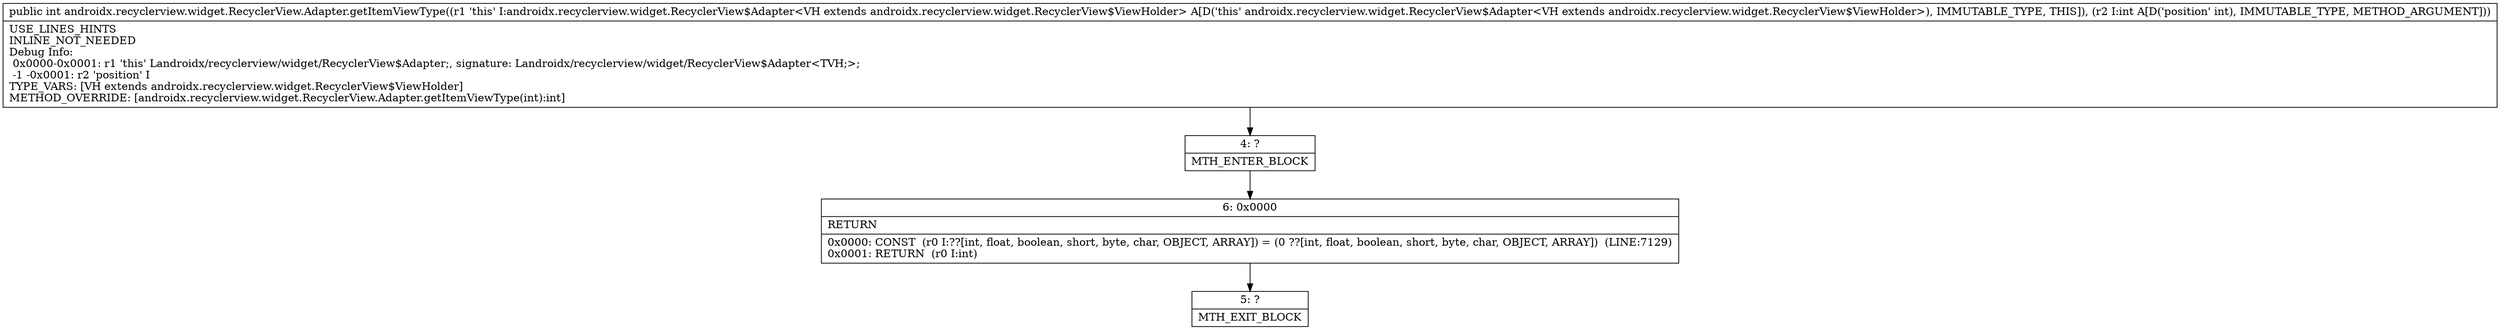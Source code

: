 digraph "CFG forandroidx.recyclerview.widget.RecyclerView.Adapter.getItemViewType(I)I" {
Node_4 [shape=record,label="{4\:\ ?|MTH_ENTER_BLOCK\l}"];
Node_6 [shape=record,label="{6\:\ 0x0000|RETURN\l|0x0000: CONST  (r0 I:??[int, float, boolean, short, byte, char, OBJECT, ARRAY]) = (0 ??[int, float, boolean, short, byte, char, OBJECT, ARRAY])  (LINE:7129)\l0x0001: RETURN  (r0 I:int) \l}"];
Node_5 [shape=record,label="{5\:\ ?|MTH_EXIT_BLOCK\l}"];
MethodNode[shape=record,label="{public int androidx.recyclerview.widget.RecyclerView.Adapter.getItemViewType((r1 'this' I:androidx.recyclerview.widget.RecyclerView$Adapter\<VH extends androidx.recyclerview.widget.RecyclerView$ViewHolder\> A[D('this' androidx.recyclerview.widget.RecyclerView$Adapter\<VH extends androidx.recyclerview.widget.RecyclerView$ViewHolder\>), IMMUTABLE_TYPE, THIS]), (r2 I:int A[D('position' int), IMMUTABLE_TYPE, METHOD_ARGUMENT]))  | USE_LINES_HINTS\lINLINE_NOT_NEEDED\lDebug Info:\l  0x0000\-0x0001: r1 'this' Landroidx\/recyclerview\/widget\/RecyclerView$Adapter;, signature: Landroidx\/recyclerview\/widget\/RecyclerView$Adapter\<TVH;\>;\l  \-1 \-0x0001: r2 'position' I\lTYPE_VARS: [VH extends androidx.recyclerview.widget.RecyclerView$ViewHolder]\lMETHOD_OVERRIDE: [androidx.recyclerview.widget.RecyclerView.Adapter.getItemViewType(int):int]\l}"];
MethodNode -> Node_4;Node_4 -> Node_6;
Node_6 -> Node_5;
}

